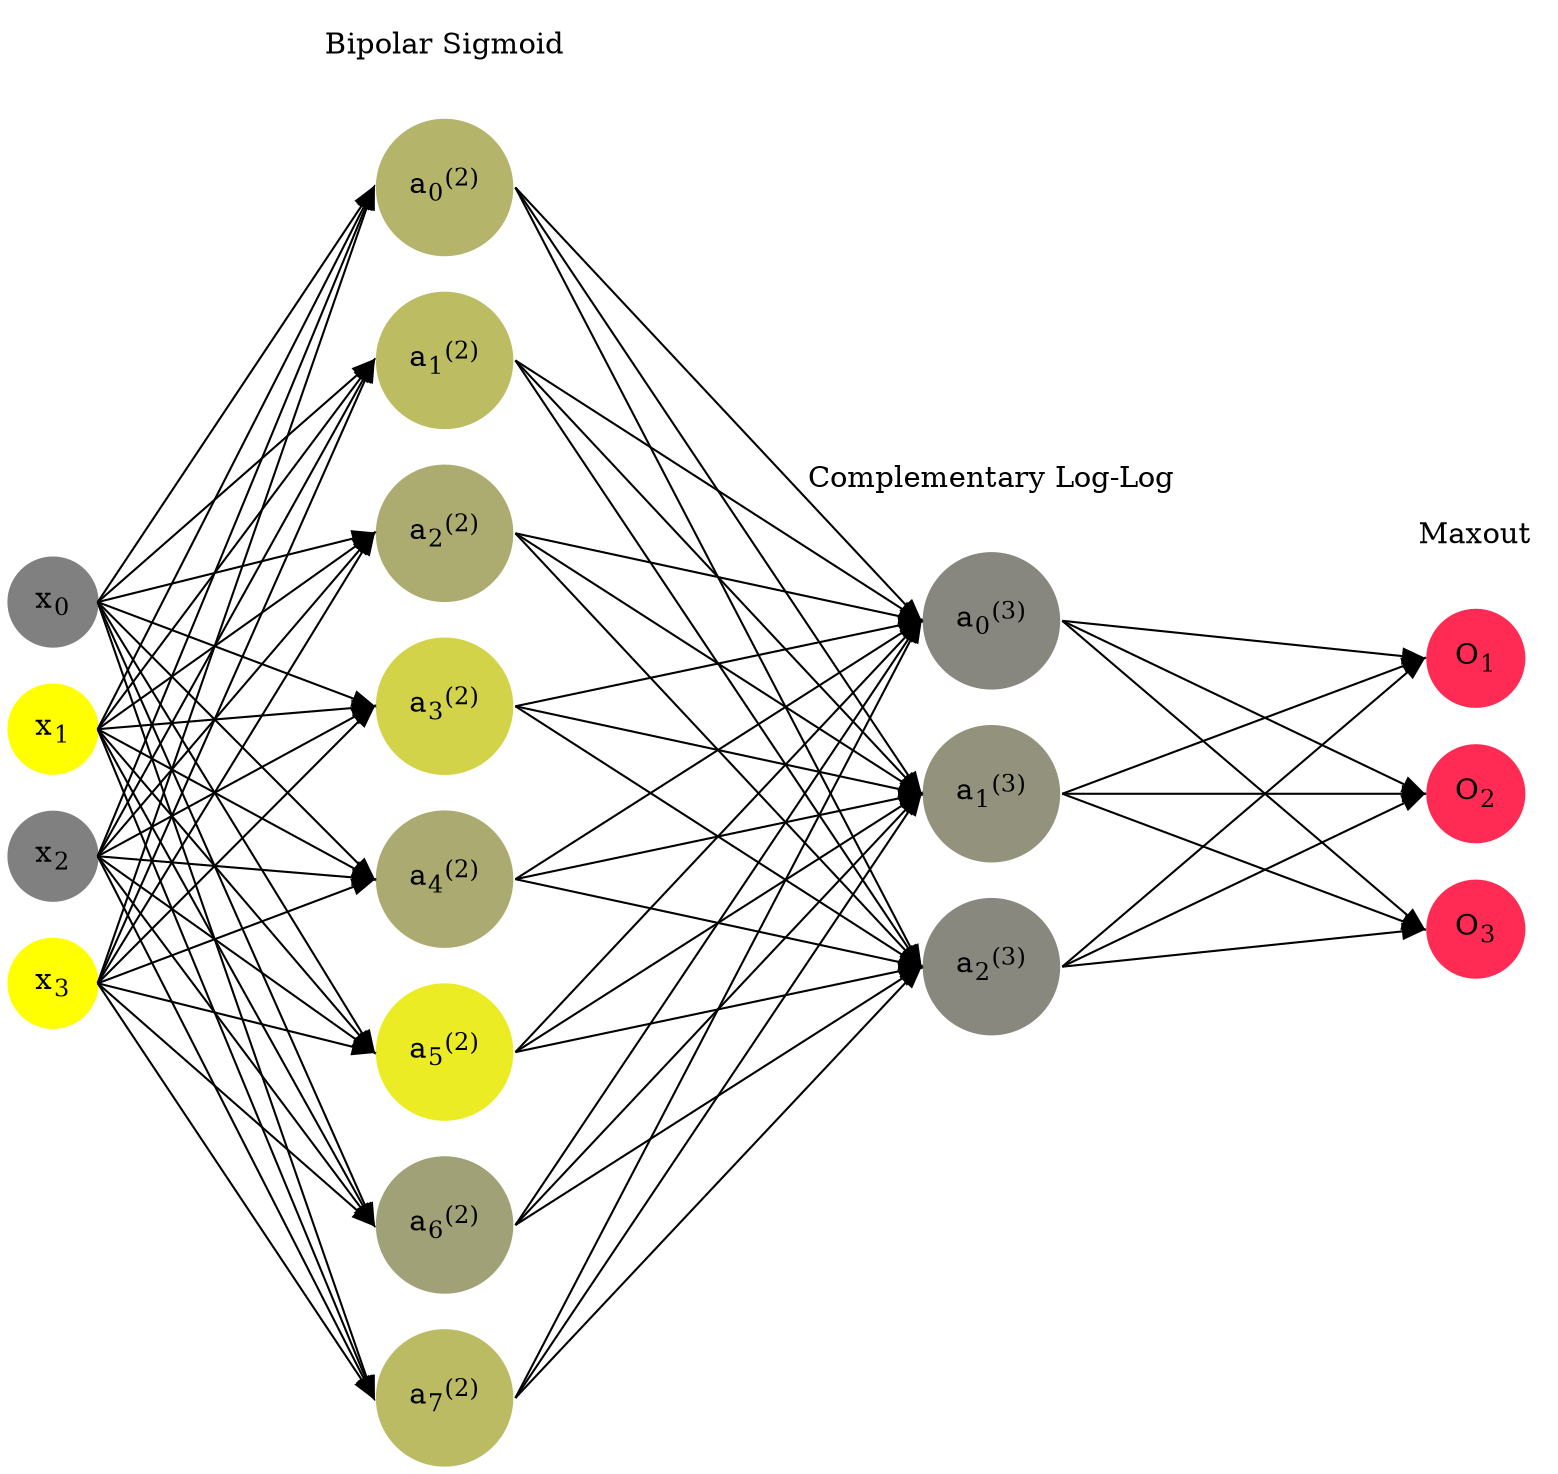 digraph G {
	rankdir = LR;
	splines=false;
	edge[style=invis];
	ranksep= 1.4;
	{
	node [shape=circle, color="0.1667, 0.0, 0.5", style=filled, fillcolor="0.1667, 0.0, 0.5"];
	x0 [label=<x<sub>0</sub>>];
	}
	{
	node [shape=circle, color="0.1667, 1.0, 1.0", style=filled, fillcolor="0.1667, 1.0, 1.0"];
	x1 [label=<x<sub>1</sub>>];
	}
	{
	node [shape=circle, color="0.1667, 0.0, 0.5", style=filled, fillcolor="0.1667, 0.0, 0.5"];
	x2 [label=<x<sub>2</sub>>];
	}
	{
	node [shape=circle, color="0.1667, 1.0, 1.0", style=filled, fillcolor="0.1667, 1.0, 1.0"];
	x3 [label=<x<sub>3</sub>>];
	}
	{
	node [shape=circle, color="0.1667, 0.409216, 0.704608", style=filled, fillcolor="0.1667, 0.409216, 0.704608"];
	a02 [label=<a<sub>0</sub><sup>(2)</sup>>];
	}
	{
	node [shape=circle, color="0.1667, 0.471593, 0.735797", style=filled, fillcolor="0.1667, 0.471593, 0.735797"];
	a12 [label=<a<sub>1</sub><sup>(2)</sup>>];
	}
	{
	node [shape=circle, color="0.1667, 0.347717, 0.673859", style=filled, fillcolor="0.1667, 0.347717, 0.673859"];
	a22 [label=<a<sub>2</sub><sup>(2)</sup>>];
	}
	{
	node [shape=circle, color="0.1667, 0.652913, 0.826456", style=filled, fillcolor="0.1667, 0.652913, 0.826456"];
	a32 [label=<a<sub>3</sub><sup>(2)</sup>>];
	}
	{
	node [shape=circle, color="0.1667, 0.336954, 0.668477", style=filled, fillcolor="0.1667, 0.336954, 0.668477"];
	a42 [label=<a<sub>4</sub><sup>(2)</sup>>];
	}
	{
	node [shape=circle, color="0.1667, 0.845274, 0.922637", style=filled, fillcolor="0.1667, 0.845274, 0.922637"];
	a52 [label=<a<sub>5</sub><sup>(2)</sup>>];
	}
	{
	node [shape=circle, color="0.1667, 0.264874, 0.632437", style=filled, fillcolor="0.1667, 0.264874, 0.632437"];
	a62 [label=<a<sub>6</sub><sup>(2)</sup>>];
	}
	{
	node [shape=circle, color="0.1667, 0.466710, 0.733355", style=filled, fillcolor="0.1667, 0.466710, 0.733355"];
	a72 [label=<a<sub>7</sub><sup>(2)</sup>>];
	}
	{
	node [shape=circle, color="0.1667, 0.056976, 0.528488", style=filled, fillcolor="0.1667, 0.056976, 0.528488"];
	a03 [label=<a<sub>0</sub><sup>(3)</sup>>];
	}
	{
	node [shape=circle, color="0.1667, 0.151314, 0.575657", style=filled, fillcolor="0.1667, 0.151314, 0.575657"];
	a13 [label=<a<sub>1</sub><sup>(3)</sup>>];
	}
	{
	node [shape=circle, color="0.1667, 0.062519, 0.531260", style=filled, fillcolor="0.1667, 0.062519, 0.531260"];
	a23 [label=<a<sub>2</sub><sup>(3)</sup>>];
	}
	{
	node [shape=circle, color="0.9667, 0.83, 1.0", style=filled, fillcolor="0.9667, 0.83, 1.0"];
	O1 [label=<O<sub>1</sub>>];
	}
	{
	node [shape=circle, color="0.9667, 0.83, 1.0", style=filled, fillcolor="0.9667, 0.83, 1.0"];
	O2 [label=<O<sub>2</sub>>];
	}
	{
	node [shape=circle, color="0.9667, 0.83, 1.0", style=filled, fillcolor="0.9667, 0.83, 1.0"];
	O3 [label=<O<sub>3</sub>>];
	}
	{
	rank=same;
	x0->x1->x2->x3;
	}
	{
	rank=same;
	a02->a12->a22->a32->a42->a52->a62->a72;
	}
	{
	rank=same;
	a03->a13->a23;
	}
	{
	rank=same;
	O1->O2->O3;
	}
	l1 [shape=plaintext,label="Bipolar Sigmoid"];
	l1->a02;
	{rank=same; l1;a02};
	l2 [shape=plaintext,label="Complementary Log-Log"];
	l2->a03;
	{rank=same; l2;a03};
	l3 [shape=plaintext,label="Maxout"];
	l3->O1;
	{rank=same; l3;O1};
edge[style=solid, tailport=e, headport=w];
	{x0;x1;x2;x3} -> {a02;a12;a22;a32;a42;a52;a62;a72};
	{a02;a12;a22;a32;a42;a52;a62;a72} -> {a03;a13;a23};
	{a03;a13;a23} -> {O1,O2,O3};
}